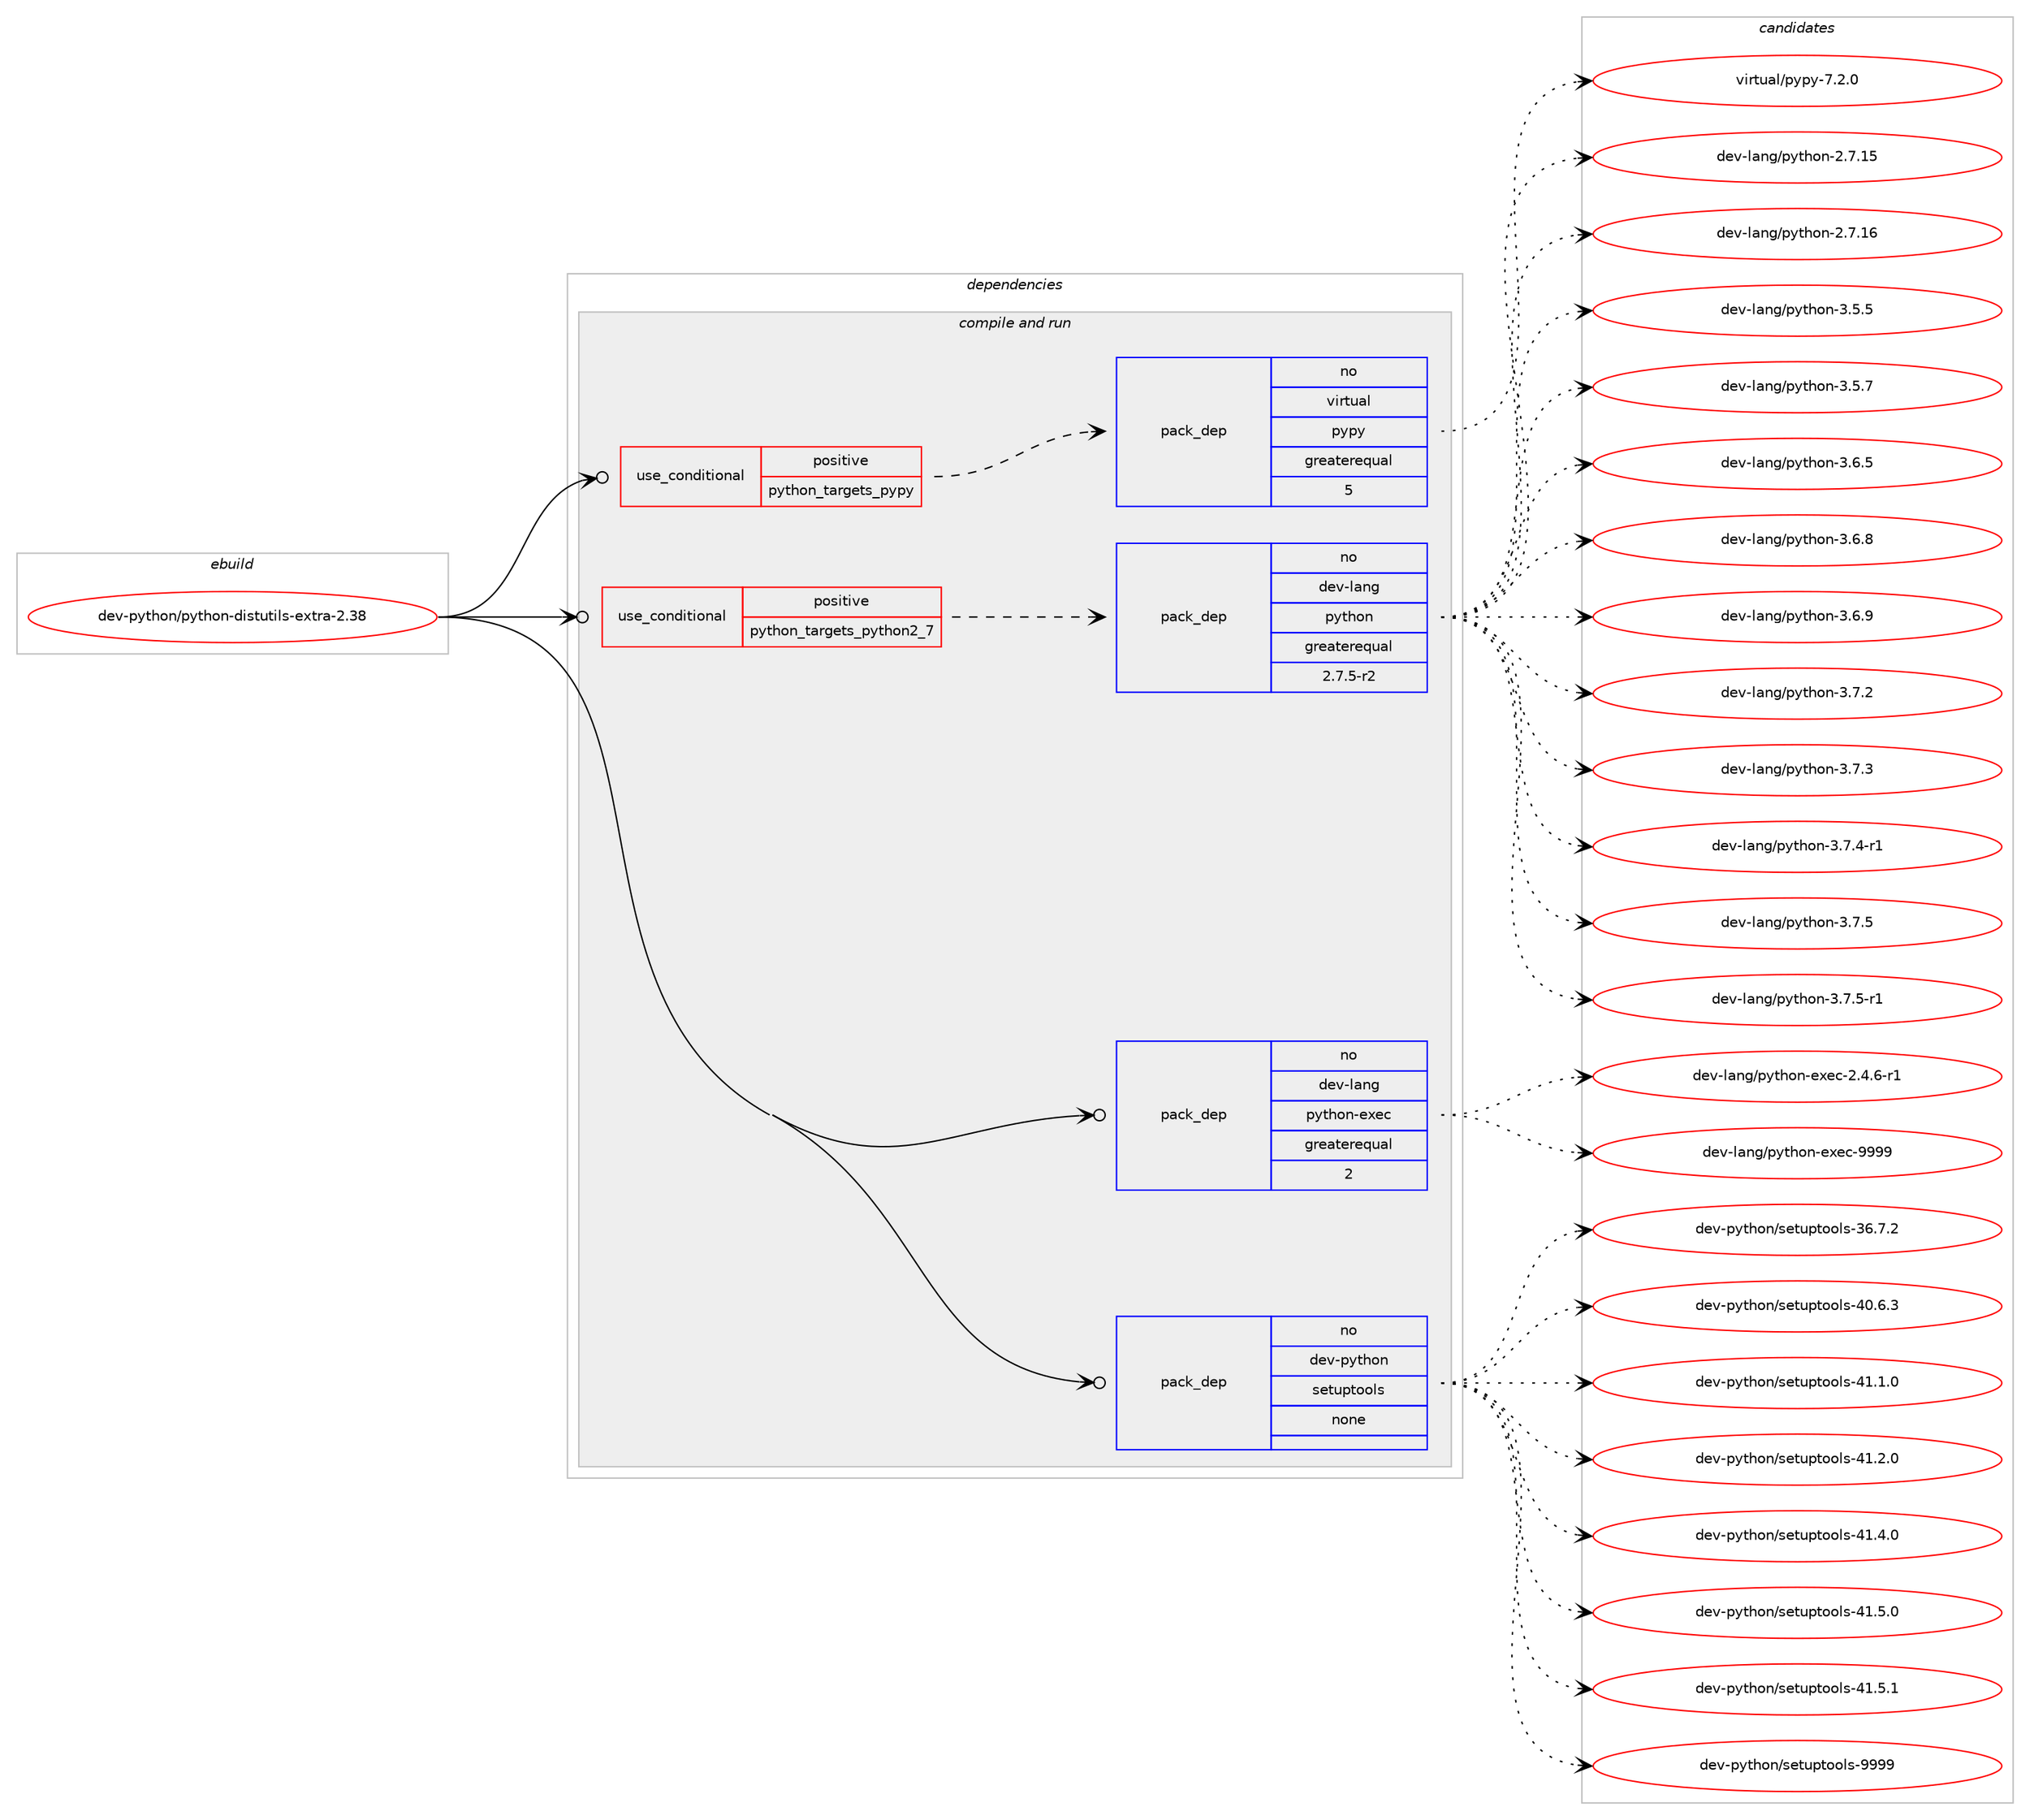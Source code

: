 digraph prolog {

# *************
# Graph options
# *************

newrank=true;
concentrate=true;
compound=true;
graph [rankdir=LR,fontname=Helvetica,fontsize=10,ranksep=1.5];#, ranksep=2.5, nodesep=0.2];
edge  [arrowhead=vee];
node  [fontname=Helvetica,fontsize=10];

# **********
# The ebuild
# **********

subgraph cluster_leftcol {
color=gray;
rank=same;
label=<<i>ebuild</i>>;
id [label="dev-python/python-distutils-extra-2.38", color=red, width=4, href="../dev-python/python-distutils-extra-2.38.svg"];
}

# ****************
# The dependencies
# ****************

subgraph cluster_midcol {
color=gray;
label=<<i>dependencies</i>>;
subgraph cluster_compile {
fillcolor="#eeeeee";
style=filled;
label=<<i>compile</i>>;
}
subgraph cluster_compileandrun {
fillcolor="#eeeeee";
style=filled;
label=<<i>compile and run</i>>;
subgraph cond147449 {
dependency630780 [label=<<TABLE BORDER="0" CELLBORDER="1" CELLSPACING="0" CELLPADDING="4"><TR><TD ROWSPAN="3" CELLPADDING="10">use_conditional</TD></TR><TR><TD>positive</TD></TR><TR><TD>python_targets_pypy</TD></TR></TABLE>>, shape=none, color=red];
subgraph pack471460 {
dependency630781 [label=<<TABLE BORDER="0" CELLBORDER="1" CELLSPACING="0" CELLPADDING="4" WIDTH="220"><TR><TD ROWSPAN="6" CELLPADDING="30">pack_dep</TD></TR><TR><TD WIDTH="110">no</TD></TR><TR><TD>virtual</TD></TR><TR><TD>pypy</TD></TR><TR><TD>greaterequal</TD></TR><TR><TD>5</TD></TR></TABLE>>, shape=none, color=blue];
}
dependency630780:e -> dependency630781:w [weight=20,style="dashed",arrowhead="vee"];
}
id:e -> dependency630780:w [weight=20,style="solid",arrowhead="odotvee"];
subgraph cond147450 {
dependency630782 [label=<<TABLE BORDER="0" CELLBORDER="1" CELLSPACING="0" CELLPADDING="4"><TR><TD ROWSPAN="3" CELLPADDING="10">use_conditional</TD></TR><TR><TD>positive</TD></TR><TR><TD>python_targets_python2_7</TD></TR></TABLE>>, shape=none, color=red];
subgraph pack471461 {
dependency630783 [label=<<TABLE BORDER="0" CELLBORDER="1" CELLSPACING="0" CELLPADDING="4" WIDTH="220"><TR><TD ROWSPAN="6" CELLPADDING="30">pack_dep</TD></TR><TR><TD WIDTH="110">no</TD></TR><TR><TD>dev-lang</TD></TR><TR><TD>python</TD></TR><TR><TD>greaterequal</TD></TR><TR><TD>2.7.5-r2</TD></TR></TABLE>>, shape=none, color=blue];
}
dependency630782:e -> dependency630783:w [weight=20,style="dashed",arrowhead="vee"];
}
id:e -> dependency630782:w [weight=20,style="solid",arrowhead="odotvee"];
subgraph pack471462 {
dependency630784 [label=<<TABLE BORDER="0" CELLBORDER="1" CELLSPACING="0" CELLPADDING="4" WIDTH="220"><TR><TD ROWSPAN="6" CELLPADDING="30">pack_dep</TD></TR><TR><TD WIDTH="110">no</TD></TR><TR><TD>dev-lang</TD></TR><TR><TD>python-exec</TD></TR><TR><TD>greaterequal</TD></TR><TR><TD>2</TD></TR></TABLE>>, shape=none, color=blue];
}
id:e -> dependency630784:w [weight=20,style="solid",arrowhead="odotvee"];
subgraph pack471463 {
dependency630785 [label=<<TABLE BORDER="0" CELLBORDER="1" CELLSPACING="0" CELLPADDING="4" WIDTH="220"><TR><TD ROWSPAN="6" CELLPADDING="30">pack_dep</TD></TR><TR><TD WIDTH="110">no</TD></TR><TR><TD>dev-python</TD></TR><TR><TD>setuptools</TD></TR><TR><TD>none</TD></TR><TR><TD></TD></TR></TABLE>>, shape=none, color=blue];
}
id:e -> dependency630785:w [weight=20,style="solid",arrowhead="odotvee"];
}
subgraph cluster_run {
fillcolor="#eeeeee";
style=filled;
label=<<i>run</i>>;
}
}

# **************
# The candidates
# **************

subgraph cluster_choices {
rank=same;
color=gray;
label=<<i>candidates</i>>;

subgraph choice471460 {
color=black;
nodesep=1;
choice1181051141161179710847112121112121455546504648 [label="virtual/pypy-7.2.0", color=red, width=4,href="../virtual/pypy-7.2.0.svg"];
dependency630781:e -> choice1181051141161179710847112121112121455546504648:w [style=dotted,weight="100"];
}
subgraph choice471461 {
color=black;
nodesep=1;
choice10010111845108971101034711212111610411111045504655464953 [label="dev-lang/python-2.7.15", color=red, width=4,href="../dev-lang/python-2.7.15.svg"];
choice10010111845108971101034711212111610411111045504655464954 [label="dev-lang/python-2.7.16", color=red, width=4,href="../dev-lang/python-2.7.16.svg"];
choice100101118451089711010347112121116104111110455146534653 [label="dev-lang/python-3.5.5", color=red, width=4,href="../dev-lang/python-3.5.5.svg"];
choice100101118451089711010347112121116104111110455146534655 [label="dev-lang/python-3.5.7", color=red, width=4,href="../dev-lang/python-3.5.7.svg"];
choice100101118451089711010347112121116104111110455146544653 [label="dev-lang/python-3.6.5", color=red, width=4,href="../dev-lang/python-3.6.5.svg"];
choice100101118451089711010347112121116104111110455146544656 [label="dev-lang/python-3.6.8", color=red, width=4,href="../dev-lang/python-3.6.8.svg"];
choice100101118451089711010347112121116104111110455146544657 [label="dev-lang/python-3.6.9", color=red, width=4,href="../dev-lang/python-3.6.9.svg"];
choice100101118451089711010347112121116104111110455146554650 [label="dev-lang/python-3.7.2", color=red, width=4,href="../dev-lang/python-3.7.2.svg"];
choice100101118451089711010347112121116104111110455146554651 [label="dev-lang/python-3.7.3", color=red, width=4,href="../dev-lang/python-3.7.3.svg"];
choice1001011184510897110103471121211161041111104551465546524511449 [label="dev-lang/python-3.7.4-r1", color=red, width=4,href="../dev-lang/python-3.7.4-r1.svg"];
choice100101118451089711010347112121116104111110455146554653 [label="dev-lang/python-3.7.5", color=red, width=4,href="../dev-lang/python-3.7.5.svg"];
choice1001011184510897110103471121211161041111104551465546534511449 [label="dev-lang/python-3.7.5-r1", color=red, width=4,href="../dev-lang/python-3.7.5-r1.svg"];
dependency630783:e -> choice10010111845108971101034711212111610411111045504655464953:w [style=dotted,weight="100"];
dependency630783:e -> choice10010111845108971101034711212111610411111045504655464954:w [style=dotted,weight="100"];
dependency630783:e -> choice100101118451089711010347112121116104111110455146534653:w [style=dotted,weight="100"];
dependency630783:e -> choice100101118451089711010347112121116104111110455146534655:w [style=dotted,weight="100"];
dependency630783:e -> choice100101118451089711010347112121116104111110455146544653:w [style=dotted,weight="100"];
dependency630783:e -> choice100101118451089711010347112121116104111110455146544656:w [style=dotted,weight="100"];
dependency630783:e -> choice100101118451089711010347112121116104111110455146544657:w [style=dotted,weight="100"];
dependency630783:e -> choice100101118451089711010347112121116104111110455146554650:w [style=dotted,weight="100"];
dependency630783:e -> choice100101118451089711010347112121116104111110455146554651:w [style=dotted,weight="100"];
dependency630783:e -> choice1001011184510897110103471121211161041111104551465546524511449:w [style=dotted,weight="100"];
dependency630783:e -> choice100101118451089711010347112121116104111110455146554653:w [style=dotted,weight="100"];
dependency630783:e -> choice1001011184510897110103471121211161041111104551465546534511449:w [style=dotted,weight="100"];
}
subgraph choice471462 {
color=black;
nodesep=1;
choice10010111845108971101034711212111610411111045101120101994550465246544511449 [label="dev-lang/python-exec-2.4.6-r1", color=red, width=4,href="../dev-lang/python-exec-2.4.6-r1.svg"];
choice10010111845108971101034711212111610411111045101120101994557575757 [label="dev-lang/python-exec-9999", color=red, width=4,href="../dev-lang/python-exec-9999.svg"];
dependency630784:e -> choice10010111845108971101034711212111610411111045101120101994550465246544511449:w [style=dotted,weight="100"];
dependency630784:e -> choice10010111845108971101034711212111610411111045101120101994557575757:w [style=dotted,weight="100"];
}
subgraph choice471463 {
color=black;
nodesep=1;
choice100101118451121211161041111104711510111611711211611111110811545515446554650 [label="dev-python/setuptools-36.7.2", color=red, width=4,href="../dev-python/setuptools-36.7.2.svg"];
choice100101118451121211161041111104711510111611711211611111110811545524846544651 [label="dev-python/setuptools-40.6.3", color=red, width=4,href="../dev-python/setuptools-40.6.3.svg"];
choice100101118451121211161041111104711510111611711211611111110811545524946494648 [label="dev-python/setuptools-41.1.0", color=red, width=4,href="../dev-python/setuptools-41.1.0.svg"];
choice100101118451121211161041111104711510111611711211611111110811545524946504648 [label="dev-python/setuptools-41.2.0", color=red, width=4,href="../dev-python/setuptools-41.2.0.svg"];
choice100101118451121211161041111104711510111611711211611111110811545524946524648 [label="dev-python/setuptools-41.4.0", color=red, width=4,href="../dev-python/setuptools-41.4.0.svg"];
choice100101118451121211161041111104711510111611711211611111110811545524946534648 [label="dev-python/setuptools-41.5.0", color=red, width=4,href="../dev-python/setuptools-41.5.0.svg"];
choice100101118451121211161041111104711510111611711211611111110811545524946534649 [label="dev-python/setuptools-41.5.1", color=red, width=4,href="../dev-python/setuptools-41.5.1.svg"];
choice10010111845112121116104111110471151011161171121161111111081154557575757 [label="dev-python/setuptools-9999", color=red, width=4,href="../dev-python/setuptools-9999.svg"];
dependency630785:e -> choice100101118451121211161041111104711510111611711211611111110811545515446554650:w [style=dotted,weight="100"];
dependency630785:e -> choice100101118451121211161041111104711510111611711211611111110811545524846544651:w [style=dotted,weight="100"];
dependency630785:e -> choice100101118451121211161041111104711510111611711211611111110811545524946494648:w [style=dotted,weight="100"];
dependency630785:e -> choice100101118451121211161041111104711510111611711211611111110811545524946504648:w [style=dotted,weight="100"];
dependency630785:e -> choice100101118451121211161041111104711510111611711211611111110811545524946524648:w [style=dotted,weight="100"];
dependency630785:e -> choice100101118451121211161041111104711510111611711211611111110811545524946534648:w [style=dotted,weight="100"];
dependency630785:e -> choice100101118451121211161041111104711510111611711211611111110811545524946534649:w [style=dotted,weight="100"];
dependency630785:e -> choice10010111845112121116104111110471151011161171121161111111081154557575757:w [style=dotted,weight="100"];
}
}

}
